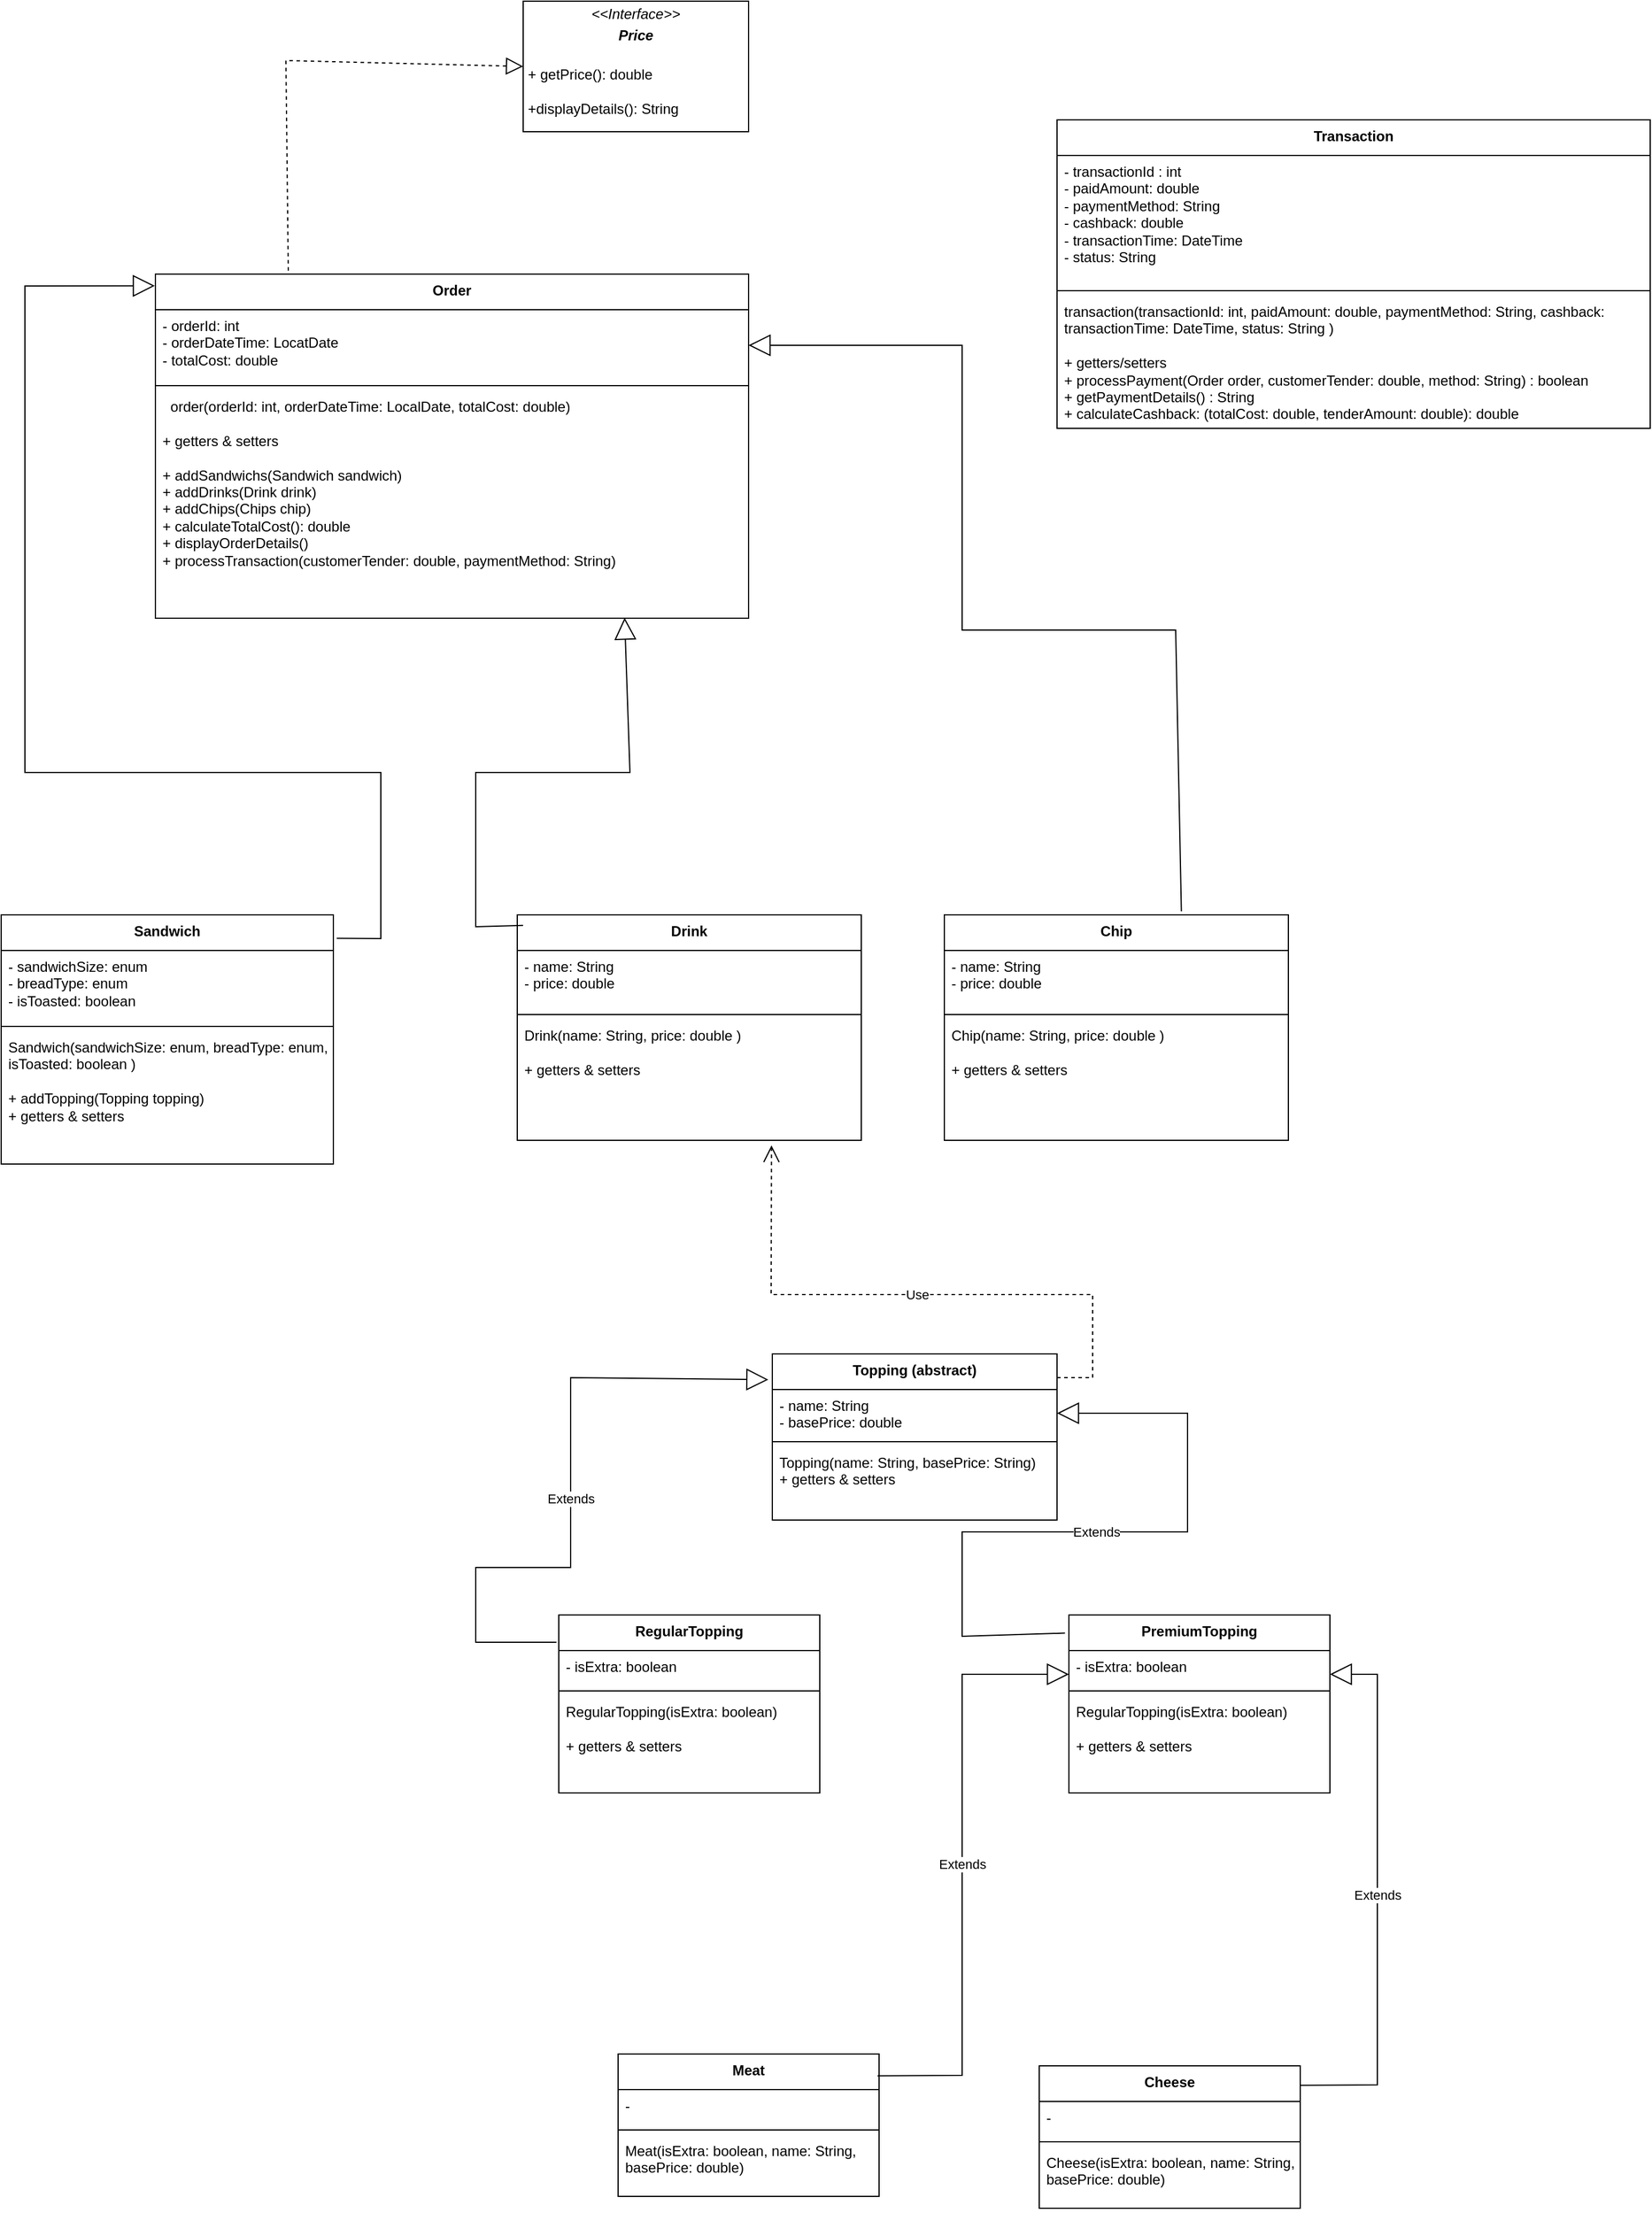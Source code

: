 <mxfile version="27.0.9">
  <diagram name="Page-1" id="NBcPUvi7v0zXoFBvTGWa">
    <mxGraphModel dx="1426" dy="1877" grid="1" gridSize="10" guides="1" tooltips="1" connect="1" arrows="1" fold="1" page="1" pageScale="1" pageWidth="850" pageHeight="1100" math="0" shadow="0">
      <root>
        <mxCell id="0" />
        <mxCell id="1" parent="0" />
        <mxCell id="6a7ByGlAsFX1-ejfHzQ0-46" value="Order" style="swimlane;fontStyle=1;align=center;verticalAlign=top;childLayout=stackLayout;horizontal=1;startSize=30;horizontalStack=0;resizeParent=1;resizeParentMax=0;resizeLast=0;collapsible=1;marginBottom=0;whiteSpace=wrap;html=1;" vertex="1" parent="1">
          <mxGeometry x="210" y="-20" width="500" height="290" as="geometry">
            <mxRectangle x="280" y="40" width="70" height="30" as="alternateBounds" />
          </mxGeometry>
        </mxCell>
        <mxCell id="6a7ByGlAsFX1-ejfHzQ0-47" value="- orderId: int&lt;div&gt;- orderDateTime: LocatDate&lt;/div&gt;&lt;div&gt;- totalCost: double&lt;/div&gt;" style="text;strokeColor=none;fillColor=none;align=left;verticalAlign=top;spacingLeft=4;spacingRight=4;overflow=hidden;rotatable=0;points=[[0,0.5],[1,0.5]];portConstraint=eastwest;whiteSpace=wrap;html=1;" vertex="1" parent="6a7ByGlAsFX1-ejfHzQ0-46">
          <mxGeometry y="30" width="500" height="60" as="geometry" />
        </mxCell>
        <mxCell id="6a7ByGlAsFX1-ejfHzQ0-48" value="" style="line;strokeWidth=1;fillColor=none;align=left;verticalAlign=middle;spacingTop=-1;spacingLeft=3;spacingRight=3;rotatable=0;labelPosition=right;points=[];portConstraint=eastwest;strokeColor=inherit;" vertex="1" parent="6a7ByGlAsFX1-ejfHzQ0-46">
          <mxGeometry y="90" width="500" height="8" as="geometry" />
        </mxCell>
        <mxCell id="6a7ByGlAsFX1-ejfHzQ0-49" value="&lt;div&gt;&amp;nbsp; order(orderId: int, orderDateTime: LocalDate, totalCost: double)&lt;/div&gt;&lt;div&gt;&lt;br&gt;&lt;/div&gt;&lt;div&gt;+ getters &amp;amp; setters&lt;/div&gt;&lt;div&gt;&lt;br&gt;&lt;/div&gt;+ addSandwichs(Sandwich sandwich)&amp;nbsp;&lt;div&gt;+ addDrinks(Drink drink)&lt;/div&gt;&lt;div&gt;+ addChips(Chips chip)&lt;/div&gt;&lt;div&gt;+ calculateTotalCost(): double&lt;/div&gt;&lt;div&gt;+ displayOrderDetails()&lt;/div&gt;&lt;div&gt;+ processTransaction(customerTender: double, paymentMethod: String)&lt;/div&gt;&lt;div&gt;&lt;br&gt;&lt;/div&gt;&lt;div&gt;&lt;br&gt;&lt;/div&gt;" style="text;strokeColor=none;fillColor=none;align=left;verticalAlign=top;spacingLeft=4;spacingRight=4;overflow=hidden;rotatable=0;points=[[0,0.5],[1,0.5]];portConstraint=eastwest;whiteSpace=wrap;html=1;" vertex="1" parent="6a7ByGlAsFX1-ejfHzQ0-46">
          <mxGeometry y="98" width="500" height="192" as="geometry" />
        </mxCell>
        <mxCell id="6a7ByGlAsFX1-ejfHzQ0-50" value="Sandwich" style="swimlane;fontStyle=1;align=center;verticalAlign=top;childLayout=stackLayout;horizontal=1;startSize=30;horizontalStack=0;resizeParent=1;resizeParentMax=0;resizeLast=0;collapsible=1;marginBottom=0;whiteSpace=wrap;html=1;" vertex="1" parent="1">
          <mxGeometry x="80" y="520" width="280" height="210" as="geometry">
            <mxRectangle x="280" y="40" width="70" height="30" as="alternateBounds" />
          </mxGeometry>
        </mxCell>
        <mxCell id="6a7ByGlAsFX1-ejfHzQ0-51" value="- sandwichSize: enum&lt;div&gt;- breadType: enum&lt;/div&gt;&lt;div&gt;- isToasted: boolean&lt;/div&gt;" style="text;strokeColor=none;fillColor=none;align=left;verticalAlign=top;spacingLeft=4;spacingRight=4;overflow=hidden;rotatable=0;points=[[0,0.5],[1,0.5]];portConstraint=eastwest;whiteSpace=wrap;html=1;" vertex="1" parent="6a7ByGlAsFX1-ejfHzQ0-50">
          <mxGeometry y="30" width="280" height="60" as="geometry" />
        </mxCell>
        <mxCell id="6a7ByGlAsFX1-ejfHzQ0-52" value="" style="line;strokeWidth=1;fillColor=none;align=left;verticalAlign=middle;spacingTop=-1;spacingLeft=3;spacingRight=3;rotatable=0;labelPosition=right;points=[];portConstraint=eastwest;strokeColor=inherit;" vertex="1" parent="6a7ByGlAsFX1-ejfHzQ0-50">
          <mxGeometry y="90" width="280" height="8" as="geometry" />
        </mxCell>
        <mxCell id="6a7ByGlAsFX1-ejfHzQ0-53" value="&lt;div&gt;Sandwich(sandwichSize: enum, breadType: enum, isToasted: boolean )&lt;/div&gt;&lt;div&gt;&lt;br&gt;&lt;/div&gt;+ addTopping(Topping topping)&lt;div&gt;+ getters &amp;amp; setters&lt;br&gt;&lt;div&gt;&lt;br&gt;&lt;/div&gt;&lt;/div&gt;" style="text;strokeColor=none;fillColor=none;align=left;verticalAlign=top;spacingLeft=4;spacingRight=4;overflow=hidden;rotatable=0;points=[[0,0.5],[1,0.5]];portConstraint=eastwest;whiteSpace=wrap;html=1;" vertex="1" parent="6a7ByGlAsFX1-ejfHzQ0-50">
          <mxGeometry y="98" width="280" height="112" as="geometry" />
        </mxCell>
        <mxCell id="6a7ByGlAsFX1-ejfHzQ0-54" value="Topping (abstract)" style="swimlane;fontStyle=1;align=center;verticalAlign=top;childLayout=stackLayout;horizontal=1;startSize=30;horizontalStack=0;resizeParent=1;resizeParentMax=0;resizeLast=0;collapsible=1;marginBottom=0;whiteSpace=wrap;html=1;" vertex="1" parent="1">
          <mxGeometry x="730" y="890" width="240" height="140" as="geometry">
            <mxRectangle x="280" y="40" width="70" height="30" as="alternateBounds" />
          </mxGeometry>
        </mxCell>
        <mxCell id="6a7ByGlAsFX1-ejfHzQ0-55" value="- name: String&lt;div&gt;- basePrice: double&lt;/div&gt;" style="text;strokeColor=none;fillColor=none;align=left;verticalAlign=top;spacingLeft=4;spacingRight=4;overflow=hidden;rotatable=0;points=[[0,0.5],[1,0.5]];portConstraint=eastwest;whiteSpace=wrap;html=1;" vertex="1" parent="6a7ByGlAsFX1-ejfHzQ0-54">
          <mxGeometry y="30" width="240" height="40" as="geometry" />
        </mxCell>
        <mxCell id="6a7ByGlAsFX1-ejfHzQ0-56" value="" style="line;strokeWidth=1;fillColor=none;align=left;verticalAlign=middle;spacingTop=-1;spacingLeft=3;spacingRight=3;rotatable=0;labelPosition=right;points=[];portConstraint=eastwest;strokeColor=inherit;" vertex="1" parent="6a7ByGlAsFX1-ejfHzQ0-54">
          <mxGeometry y="70" width="240" height="8" as="geometry" />
        </mxCell>
        <mxCell id="6a7ByGlAsFX1-ejfHzQ0-57" value="&lt;div&gt;Topping(name: String, basePrice: String)&lt;/div&gt;&lt;div&gt;+ getters &amp;amp; setters&lt;/div&gt;" style="text;strokeColor=none;fillColor=none;align=left;verticalAlign=top;spacingLeft=4;spacingRight=4;overflow=hidden;rotatable=0;points=[[0,0.5],[1,0.5]];portConstraint=eastwest;whiteSpace=wrap;html=1;" vertex="1" parent="6a7ByGlAsFX1-ejfHzQ0-54">
          <mxGeometry y="78" width="240" height="62" as="geometry" />
        </mxCell>
        <mxCell id="6a7ByGlAsFX1-ejfHzQ0-58" value="RegularTopping" style="swimlane;fontStyle=1;align=center;verticalAlign=top;childLayout=stackLayout;horizontal=1;startSize=30;horizontalStack=0;resizeParent=1;resizeParentMax=0;resizeLast=0;collapsible=1;marginBottom=0;whiteSpace=wrap;html=1;" vertex="1" parent="1">
          <mxGeometry x="550" y="1110" width="220" height="150" as="geometry">
            <mxRectangle x="280" y="40" width="70" height="30" as="alternateBounds" />
          </mxGeometry>
        </mxCell>
        <mxCell id="6a7ByGlAsFX1-ejfHzQ0-59" value="- isExtra: boolean" style="text;strokeColor=none;fillColor=none;align=left;verticalAlign=top;spacingLeft=4;spacingRight=4;overflow=hidden;rotatable=0;points=[[0,0.5],[1,0.5]];portConstraint=eastwest;whiteSpace=wrap;html=1;" vertex="1" parent="6a7ByGlAsFX1-ejfHzQ0-58">
          <mxGeometry y="30" width="220" height="30" as="geometry" />
        </mxCell>
        <mxCell id="6a7ByGlAsFX1-ejfHzQ0-60" value="" style="line;strokeWidth=1;fillColor=none;align=left;verticalAlign=middle;spacingTop=-1;spacingLeft=3;spacingRight=3;rotatable=0;labelPosition=right;points=[];portConstraint=eastwest;strokeColor=inherit;" vertex="1" parent="6a7ByGlAsFX1-ejfHzQ0-58">
          <mxGeometry y="60" width="220" height="8" as="geometry" />
        </mxCell>
        <mxCell id="6a7ByGlAsFX1-ejfHzQ0-61" value="&lt;div&gt;RegularTopping(isExtra: boolean)&lt;/div&gt;&lt;div&gt;&lt;br&gt;&lt;/div&gt;&lt;div&gt;+ getters &amp;amp; setters&lt;/div&gt;" style="text;strokeColor=none;fillColor=none;align=left;verticalAlign=top;spacingLeft=4;spacingRight=4;overflow=hidden;rotatable=0;points=[[0,0.5],[1,0.5]];portConstraint=eastwest;whiteSpace=wrap;html=1;" vertex="1" parent="6a7ByGlAsFX1-ejfHzQ0-58">
          <mxGeometry y="68" width="220" height="82" as="geometry" />
        </mxCell>
        <mxCell id="6a7ByGlAsFX1-ejfHzQ0-62" value="&lt;p style=&quot;margin:0px;margin-top:4px;text-align:center;&quot;&gt;&lt;i&gt;&amp;lt;&amp;lt;Interface&amp;gt;&amp;gt;&lt;/i&gt;&lt;br&gt;&lt;/p&gt;&lt;p style=&quot;margin:0px;margin-top:4px;text-align:center;&quot;&gt;&lt;i&gt;&lt;b&gt;Price&lt;/b&gt;&lt;/i&gt;&lt;/p&gt;&lt;p style=&quot;margin:0px;margin-top:4px;text-align:center;&quot;&gt;&lt;i&gt;&lt;b&gt;&lt;br&gt;&lt;/b&gt;&lt;/i&gt;&lt;/p&gt;&lt;p style=&quot;margin:0px;margin-left:4px;&quot;&gt;+ getPrice(): double&lt;br&gt;&lt;/p&gt;&lt;p style=&quot;margin:0px;margin-left:4px;&quot;&gt;&lt;br&gt;&lt;/p&gt;&lt;p style=&quot;margin:0px;margin-left:4px;&quot;&gt;+displayDetails(): String&lt;/p&gt;" style="verticalAlign=top;align=left;overflow=fill;html=1;whiteSpace=wrap;" vertex="1" parent="1">
          <mxGeometry x="520" y="-250" width="190" height="110" as="geometry" />
        </mxCell>
        <mxCell id="6a7ByGlAsFX1-ejfHzQ0-63" value="PremiumTopping" style="swimlane;fontStyle=1;align=center;verticalAlign=top;childLayout=stackLayout;horizontal=1;startSize=30;horizontalStack=0;resizeParent=1;resizeParentMax=0;resizeLast=0;collapsible=1;marginBottom=0;whiteSpace=wrap;html=1;" vertex="1" parent="1">
          <mxGeometry x="980" y="1110" width="220" height="150" as="geometry">
            <mxRectangle x="280" y="40" width="70" height="30" as="alternateBounds" />
          </mxGeometry>
        </mxCell>
        <mxCell id="6a7ByGlAsFX1-ejfHzQ0-64" value="- isExtra: boolean" style="text;strokeColor=none;fillColor=none;align=left;verticalAlign=top;spacingLeft=4;spacingRight=4;overflow=hidden;rotatable=0;points=[[0,0.5],[1,0.5]];portConstraint=eastwest;whiteSpace=wrap;html=1;" vertex="1" parent="6a7ByGlAsFX1-ejfHzQ0-63">
          <mxGeometry y="30" width="220" height="30" as="geometry" />
        </mxCell>
        <mxCell id="6a7ByGlAsFX1-ejfHzQ0-65" value="" style="line;strokeWidth=1;fillColor=none;align=left;verticalAlign=middle;spacingTop=-1;spacingLeft=3;spacingRight=3;rotatable=0;labelPosition=right;points=[];portConstraint=eastwest;strokeColor=inherit;" vertex="1" parent="6a7ByGlAsFX1-ejfHzQ0-63">
          <mxGeometry y="60" width="220" height="8" as="geometry" />
        </mxCell>
        <mxCell id="6a7ByGlAsFX1-ejfHzQ0-66" value="&lt;div&gt;RegularTopping(isExtra: boolean)&lt;/div&gt;&lt;div&gt;&lt;br&gt;&lt;/div&gt;&lt;div&gt;+ getters &amp;amp; setters&lt;/div&gt;" style="text;strokeColor=none;fillColor=none;align=left;verticalAlign=top;spacingLeft=4;spacingRight=4;overflow=hidden;rotatable=0;points=[[0,0.5],[1,0.5]];portConstraint=eastwest;whiteSpace=wrap;html=1;" vertex="1" parent="6a7ByGlAsFX1-ejfHzQ0-63">
          <mxGeometry y="68" width="220" height="82" as="geometry" />
        </mxCell>
        <mxCell id="6a7ByGlAsFX1-ejfHzQ0-67" value="Meat" style="swimlane;fontStyle=1;align=center;verticalAlign=top;childLayout=stackLayout;horizontal=1;startSize=30;horizontalStack=0;resizeParent=1;resizeParentMax=0;resizeLast=0;collapsible=1;marginBottom=0;whiteSpace=wrap;html=1;" vertex="1" parent="1">
          <mxGeometry x="600" y="1480" width="220" height="120" as="geometry">
            <mxRectangle x="280" y="40" width="70" height="30" as="alternateBounds" />
          </mxGeometry>
        </mxCell>
        <mxCell id="6a7ByGlAsFX1-ejfHzQ0-68" value="-&amp;nbsp;" style="text;strokeColor=none;fillColor=none;align=left;verticalAlign=top;spacingLeft=4;spacingRight=4;overflow=hidden;rotatable=0;points=[[0,0.5],[1,0.5]];portConstraint=eastwest;whiteSpace=wrap;html=1;" vertex="1" parent="6a7ByGlAsFX1-ejfHzQ0-67">
          <mxGeometry y="30" width="220" height="30" as="geometry" />
        </mxCell>
        <mxCell id="6a7ByGlAsFX1-ejfHzQ0-69" value="" style="line;strokeWidth=1;fillColor=none;align=left;verticalAlign=middle;spacingTop=-1;spacingLeft=3;spacingRight=3;rotatable=0;labelPosition=right;points=[];portConstraint=eastwest;strokeColor=inherit;" vertex="1" parent="6a7ByGlAsFX1-ejfHzQ0-67">
          <mxGeometry y="60" width="220" height="8" as="geometry" />
        </mxCell>
        <mxCell id="6a7ByGlAsFX1-ejfHzQ0-70" value="&lt;div&gt;Meat(isExtra: boolean, name: String, basePrice: double)&lt;/div&gt;&lt;div&gt;&lt;br&gt;&lt;/div&gt;" style="text;strokeColor=none;fillColor=none;align=left;verticalAlign=top;spacingLeft=4;spacingRight=4;overflow=hidden;rotatable=0;points=[[0,0.5],[1,0.5]];portConstraint=eastwest;whiteSpace=wrap;html=1;" vertex="1" parent="6a7ByGlAsFX1-ejfHzQ0-67">
          <mxGeometry y="68" width="220" height="52" as="geometry" />
        </mxCell>
        <mxCell id="6a7ByGlAsFX1-ejfHzQ0-71" value="Cheese" style="swimlane;fontStyle=1;align=center;verticalAlign=top;childLayout=stackLayout;horizontal=1;startSize=30;horizontalStack=0;resizeParent=1;resizeParentMax=0;resizeLast=0;collapsible=1;marginBottom=0;whiteSpace=wrap;html=1;" vertex="1" parent="1">
          <mxGeometry x="955" y="1490" width="220" height="120" as="geometry">
            <mxRectangle x="280" y="40" width="70" height="30" as="alternateBounds" />
          </mxGeometry>
        </mxCell>
        <mxCell id="6a7ByGlAsFX1-ejfHzQ0-72" value="-" style="text;strokeColor=none;fillColor=none;align=left;verticalAlign=top;spacingLeft=4;spacingRight=4;overflow=hidden;rotatable=0;points=[[0,0.5],[1,0.5]];portConstraint=eastwest;whiteSpace=wrap;html=1;" vertex="1" parent="6a7ByGlAsFX1-ejfHzQ0-71">
          <mxGeometry y="30" width="220" height="30" as="geometry" />
        </mxCell>
        <mxCell id="6a7ByGlAsFX1-ejfHzQ0-73" value="" style="line;strokeWidth=1;fillColor=none;align=left;verticalAlign=middle;spacingTop=-1;spacingLeft=3;spacingRight=3;rotatable=0;labelPosition=right;points=[];portConstraint=eastwest;strokeColor=inherit;" vertex="1" parent="6a7ByGlAsFX1-ejfHzQ0-71">
          <mxGeometry y="60" width="220" height="8" as="geometry" />
        </mxCell>
        <mxCell id="6a7ByGlAsFX1-ejfHzQ0-74" value="&lt;div&gt;Cheese(isExtra: boolean, name: String, basePrice: double)&lt;/div&gt;" style="text;strokeColor=none;fillColor=none;align=left;verticalAlign=top;spacingLeft=4;spacingRight=4;overflow=hidden;rotatable=0;points=[[0,0.5],[1,0.5]];portConstraint=eastwest;whiteSpace=wrap;html=1;" vertex="1" parent="6a7ByGlAsFX1-ejfHzQ0-71">
          <mxGeometry y="68" width="220" height="52" as="geometry" />
        </mxCell>
        <mxCell id="6a7ByGlAsFX1-ejfHzQ0-75" value="Drink" style="swimlane;fontStyle=1;align=center;verticalAlign=top;childLayout=stackLayout;horizontal=1;startSize=30;horizontalStack=0;resizeParent=1;resizeParentMax=0;resizeLast=0;collapsible=1;marginBottom=0;whiteSpace=wrap;html=1;" vertex="1" parent="1">
          <mxGeometry x="515" y="520" width="290" height="190" as="geometry">
            <mxRectangle x="280" y="40" width="70" height="30" as="alternateBounds" />
          </mxGeometry>
        </mxCell>
        <mxCell id="6a7ByGlAsFX1-ejfHzQ0-76" value="- name: String&lt;div&gt;- price: double&lt;/div&gt;" style="text;strokeColor=none;fillColor=none;align=left;verticalAlign=top;spacingLeft=4;spacingRight=4;overflow=hidden;rotatable=0;points=[[0,0.5],[1,0.5]];portConstraint=eastwest;whiteSpace=wrap;html=1;" vertex="1" parent="6a7ByGlAsFX1-ejfHzQ0-75">
          <mxGeometry y="30" width="290" height="50" as="geometry" />
        </mxCell>
        <mxCell id="6a7ByGlAsFX1-ejfHzQ0-77" value="" style="line;strokeWidth=1;fillColor=none;align=left;verticalAlign=middle;spacingTop=-1;spacingLeft=3;spacingRight=3;rotatable=0;labelPosition=right;points=[];portConstraint=eastwest;strokeColor=inherit;" vertex="1" parent="6a7ByGlAsFX1-ejfHzQ0-75">
          <mxGeometry y="80" width="290" height="8" as="geometry" />
        </mxCell>
        <mxCell id="6a7ByGlAsFX1-ejfHzQ0-78" value="&lt;div&gt;Drink(name: String, price: double )&lt;/div&gt;&lt;div&gt;&lt;br&gt;&lt;/div&gt;&lt;div&gt;+ getters &amp;amp; setters&lt;/div&gt;" style="text;strokeColor=none;fillColor=none;align=left;verticalAlign=top;spacingLeft=4;spacingRight=4;overflow=hidden;rotatable=0;points=[[0,0.5],[1,0.5]];portConstraint=eastwest;whiteSpace=wrap;html=1;" vertex="1" parent="6a7ByGlAsFX1-ejfHzQ0-75">
          <mxGeometry y="88" width="290" height="102" as="geometry" />
        </mxCell>
        <mxCell id="6a7ByGlAsFX1-ejfHzQ0-79" value="Chip" style="swimlane;fontStyle=1;align=center;verticalAlign=top;childLayout=stackLayout;horizontal=1;startSize=30;horizontalStack=0;resizeParent=1;resizeParentMax=0;resizeLast=0;collapsible=1;marginBottom=0;whiteSpace=wrap;html=1;" vertex="1" parent="1">
          <mxGeometry x="875" y="520" width="290" height="190" as="geometry">
            <mxRectangle x="280" y="40" width="70" height="30" as="alternateBounds" />
          </mxGeometry>
        </mxCell>
        <mxCell id="6a7ByGlAsFX1-ejfHzQ0-80" value="- name: String&lt;div&gt;- price: double&lt;/div&gt;" style="text;strokeColor=none;fillColor=none;align=left;verticalAlign=top;spacingLeft=4;spacingRight=4;overflow=hidden;rotatable=0;points=[[0,0.5],[1,0.5]];portConstraint=eastwest;whiteSpace=wrap;html=1;" vertex="1" parent="6a7ByGlAsFX1-ejfHzQ0-79">
          <mxGeometry y="30" width="290" height="50" as="geometry" />
        </mxCell>
        <mxCell id="6a7ByGlAsFX1-ejfHzQ0-81" value="" style="line;strokeWidth=1;fillColor=none;align=left;verticalAlign=middle;spacingTop=-1;spacingLeft=3;spacingRight=3;rotatable=0;labelPosition=right;points=[];portConstraint=eastwest;strokeColor=inherit;" vertex="1" parent="6a7ByGlAsFX1-ejfHzQ0-79">
          <mxGeometry y="80" width="290" height="8" as="geometry" />
        </mxCell>
        <mxCell id="6a7ByGlAsFX1-ejfHzQ0-82" value="&lt;div&gt;Chip(name: String, price: double )&lt;/div&gt;&lt;div&gt;&lt;br&gt;&lt;/div&gt;&lt;div&gt;+ getters &amp;amp; setters&lt;/div&gt;" style="text;strokeColor=none;fillColor=none;align=left;verticalAlign=top;spacingLeft=4;spacingRight=4;overflow=hidden;rotatable=0;points=[[0,0.5],[1,0.5]];portConstraint=eastwest;whiteSpace=wrap;html=1;" vertex="1" parent="6a7ByGlAsFX1-ejfHzQ0-79">
          <mxGeometry y="88" width="290" height="102" as="geometry" />
        </mxCell>
        <mxCell id="6a7ByGlAsFX1-ejfHzQ0-83" value="Transaction" style="swimlane;fontStyle=1;align=center;verticalAlign=top;childLayout=stackLayout;horizontal=1;startSize=30;horizontalStack=0;resizeParent=1;resizeParentMax=0;resizeLast=0;collapsible=1;marginBottom=0;whiteSpace=wrap;html=1;" vertex="1" parent="1">
          <mxGeometry x="970" y="-150" width="500" height="260" as="geometry">
            <mxRectangle x="280" y="40" width="70" height="30" as="alternateBounds" />
          </mxGeometry>
        </mxCell>
        <mxCell id="6a7ByGlAsFX1-ejfHzQ0-84" value="- transactionId : int&lt;div&gt;- paidAmount: double&lt;/div&gt;&lt;div&gt;- paymentMethod: String&lt;/div&gt;&lt;div&gt;- cashback: double&lt;/div&gt;&lt;div&gt;- transactionTime: DateTime&lt;/div&gt;&lt;div&gt;- status: String&lt;/div&gt;" style="text;strokeColor=none;fillColor=none;align=left;verticalAlign=top;spacingLeft=4;spacingRight=4;overflow=hidden;rotatable=0;points=[[0,0.5],[1,0.5]];portConstraint=eastwest;whiteSpace=wrap;html=1;" vertex="1" parent="6a7ByGlAsFX1-ejfHzQ0-83">
          <mxGeometry y="30" width="500" height="110" as="geometry" />
        </mxCell>
        <mxCell id="6a7ByGlAsFX1-ejfHzQ0-85" value="" style="line;strokeWidth=1;fillColor=none;align=left;verticalAlign=middle;spacingTop=-1;spacingLeft=3;spacingRight=3;rotatable=0;labelPosition=right;points=[];portConstraint=eastwest;strokeColor=inherit;" vertex="1" parent="6a7ByGlAsFX1-ejfHzQ0-83">
          <mxGeometry y="140" width="500" height="8" as="geometry" />
        </mxCell>
        <mxCell id="6a7ByGlAsFX1-ejfHzQ0-86" value="&lt;div&gt;transaction(transactionId: int, paidAmount: double, paymentMethod: String, cashback: transactionTime: DateTime, status: String )&lt;/div&gt;&lt;div&gt;&lt;br&gt;&lt;/div&gt;&lt;div&gt;+ getters/setters&lt;/div&gt;+ processPayment(Order order, customerTender: double, method: String) : boolean&lt;div&gt;+ getPaymentDetails() : String&lt;/div&gt;&lt;div&gt;+ calculateCashback: (totalCost: double, tenderAmount: double): double&lt;/div&gt;&lt;div&gt;&lt;br&gt;&lt;div&gt;&lt;br&gt;&lt;/div&gt;&lt;/div&gt;" style="text;strokeColor=none;fillColor=none;align=left;verticalAlign=top;spacingLeft=4;spacingRight=4;overflow=hidden;rotatable=0;points=[[0,0.5],[1,0.5]];portConstraint=eastwest;whiteSpace=wrap;html=1;" vertex="1" parent="6a7ByGlAsFX1-ejfHzQ0-83">
          <mxGeometry y="148" width="500" height="112" as="geometry" />
        </mxCell>
        <mxCell id="6a7ByGlAsFX1-ejfHzQ0-87" value="" style="endArrow=block;dashed=1;endFill=0;endSize=12;html=1;rounded=0;entryX=0;entryY=0.5;entryDx=0;entryDy=0;exitX=0.224;exitY=-0.01;exitDx=0;exitDy=0;exitPerimeter=0;" edge="1" parent="1" source="6a7ByGlAsFX1-ejfHzQ0-46" target="6a7ByGlAsFX1-ejfHzQ0-62">
          <mxGeometry width="160" relative="1" as="geometry">
            <mxPoint x="320" y="-30" as="sourcePoint" />
            <mxPoint x="480" y="-110" as="targetPoint" />
            <Array as="points">
              <mxPoint x="320" y="-200" />
            </Array>
          </mxGeometry>
        </mxCell>
        <mxCell id="6a7ByGlAsFX1-ejfHzQ0-88" value="" style="endArrow=block;endSize=16;endFill=0;html=1;rounded=0;entryX=1;entryY=0.5;entryDx=0;entryDy=0;exitX=0.689;exitY=-0.016;exitDx=0;exitDy=0;exitPerimeter=0;" edge="1" parent="1" source="6a7ByGlAsFX1-ejfHzQ0-79" target="6a7ByGlAsFX1-ejfHzQ0-47">
          <mxGeometry width="160" relative="1" as="geometry">
            <mxPoint x="910" y="300" as="sourcePoint" />
            <mxPoint x="1070" y="300" as="targetPoint" />
            <Array as="points">
              <mxPoint x="1070" y="280" />
              <mxPoint x="890" y="280" />
              <mxPoint x="890" y="40" />
            </Array>
          </mxGeometry>
        </mxCell>
        <mxCell id="6a7ByGlAsFX1-ejfHzQ0-89" value="" style="endArrow=block;endSize=16;endFill=0;html=1;rounded=0;entryX=0.791;entryY=0.998;entryDx=0;entryDy=0;entryPerimeter=0;exitX=0.017;exitY=0.047;exitDx=0;exitDy=0;exitPerimeter=0;" edge="1" parent="1" source="6a7ByGlAsFX1-ejfHzQ0-75" target="6a7ByGlAsFX1-ejfHzQ0-49">
          <mxGeometry width="160" relative="1" as="geometry">
            <mxPoint x="510" y="530" as="sourcePoint" />
            <mxPoint x="760" y="460" as="targetPoint" />
            <Array as="points">
              <mxPoint x="480" y="530" />
              <mxPoint x="480" y="400" />
              <mxPoint x="610" y="400" />
            </Array>
          </mxGeometry>
        </mxCell>
        <mxCell id="6a7ByGlAsFX1-ejfHzQ0-90" value="" style="endArrow=block;endSize=16;endFill=0;html=1;rounded=0;exitX=1.01;exitY=0.094;exitDx=0;exitDy=0;exitPerimeter=0;entryX=-0.001;entryY=0.034;entryDx=0;entryDy=0;entryPerimeter=0;" edge="1" parent="1" source="6a7ByGlAsFX1-ejfHzQ0-50" target="6a7ByGlAsFX1-ejfHzQ0-46">
          <mxGeometry width="160" relative="1" as="geometry">
            <mxPoint x="160" y="510" as="sourcePoint" />
            <mxPoint x="200" y="-10" as="targetPoint" />
            <Array as="points">
              <mxPoint x="400" y="540" />
              <mxPoint x="400" y="400" />
              <mxPoint x="100" y="400" />
              <mxPoint x="100" y="-10" />
            </Array>
          </mxGeometry>
        </mxCell>
        <mxCell id="6a7ByGlAsFX1-ejfHzQ0-91" value="Use" style="endArrow=open;endSize=12;dashed=1;html=1;rounded=0;entryX=0.739;entryY=1.042;entryDx=0;entryDy=0;entryPerimeter=0;" edge="1" parent="1" target="6a7ByGlAsFX1-ejfHzQ0-78">
          <mxGeometry width="160" relative="1" as="geometry">
            <mxPoint x="970" y="910" as="sourcePoint" />
            <mxPoint x="900" y="850" as="targetPoint" />
            <Array as="points">
              <mxPoint x="1000" y="910" />
              <mxPoint x="1000" y="840" />
              <mxPoint x="729" y="840" />
            </Array>
          </mxGeometry>
        </mxCell>
        <mxCell id="6a7ByGlAsFX1-ejfHzQ0-92" value="Extends" style="endArrow=block;endSize=16;endFill=0;html=1;rounded=0;exitX=-0.015;exitY=0.102;exitDx=0;exitDy=0;exitPerimeter=0;entryX=1;entryY=0.5;entryDx=0;entryDy=0;" edge="1" parent="1" source="6a7ByGlAsFX1-ejfHzQ0-63" target="6a7ByGlAsFX1-ejfHzQ0-55">
          <mxGeometry width="160" relative="1" as="geometry">
            <mxPoint x="830" y="1040" as="sourcePoint" />
            <mxPoint x="980" y="920" as="targetPoint" />
            <Array as="points">
              <mxPoint x="890" y="1128" />
              <mxPoint x="890" y="1040" />
              <mxPoint x="1080" y="1040" />
              <mxPoint x="1080" y="940" />
            </Array>
          </mxGeometry>
        </mxCell>
        <mxCell id="6a7ByGlAsFX1-ejfHzQ0-93" value="Extends" style="endArrow=block;endSize=16;endFill=0;html=1;rounded=0;entryX=-0.014;entryY=0.155;entryDx=0;entryDy=0;entryPerimeter=0;exitX=-0.009;exitY=0.153;exitDx=0;exitDy=0;exitPerimeter=0;" edge="1" parent="1" source="6a7ByGlAsFX1-ejfHzQ0-58" target="6a7ByGlAsFX1-ejfHzQ0-54">
          <mxGeometry width="160" relative="1" as="geometry">
            <mxPoint x="490" y="1120" as="sourcePoint" />
            <mxPoint x="660" y="1080" as="targetPoint" />
            <Array as="points">
              <mxPoint x="480" y="1133" />
              <mxPoint x="480" y="1070" />
              <mxPoint x="560" y="1070" />
              <mxPoint x="560" y="910" />
            </Array>
          </mxGeometry>
        </mxCell>
        <mxCell id="6a7ByGlAsFX1-ejfHzQ0-94" value="Extends" style="endArrow=block;endSize=16;endFill=0;html=1;rounded=0;exitX=0.994;exitY=0.153;exitDx=0;exitDy=0;exitPerimeter=0;" edge="1" parent="1" source="6a7ByGlAsFX1-ejfHzQ0-67">
          <mxGeometry width="160" relative="1" as="geometry">
            <mxPoint x="830" y="1300" as="sourcePoint" />
            <mxPoint x="980" y="1160" as="targetPoint" />
            <Array as="points">
              <mxPoint x="890" y="1498" />
              <mxPoint x="890" y="1160" />
            </Array>
          </mxGeometry>
        </mxCell>
        <mxCell id="6a7ByGlAsFX1-ejfHzQ0-95" value="Extends" style="endArrow=block;endSize=16;endFill=0;html=1;rounded=0;exitX=0.998;exitY=0.136;exitDx=0;exitDy=0;exitPerimeter=0;" edge="1" parent="1" source="6a7ByGlAsFX1-ejfHzQ0-71">
          <mxGeometry width="160" relative="1" as="geometry">
            <mxPoint x="1150" y="1380" as="sourcePoint" />
            <mxPoint x="1200" y="1160" as="targetPoint" />
            <Array as="points">
              <mxPoint x="1240" y="1506" />
              <mxPoint x="1240" y="1330" />
              <mxPoint x="1240" y="1160" />
            </Array>
          </mxGeometry>
        </mxCell>
      </root>
    </mxGraphModel>
  </diagram>
</mxfile>
